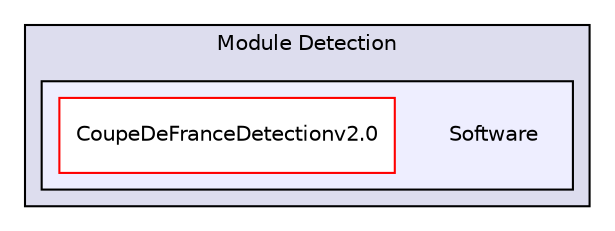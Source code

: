 digraph "/media/nicolas/A600540B0053E13B/Users/nicolas/Documents/Ecole/ISEN/Projet/Coupe de France/Module Detection/Software" {
  compound=true
  node [ fontsize="10", fontname="Helvetica"];
  edge [ labelfontsize="10", labelfontname="Helvetica"];
  subgraph clusterdir_4973f8ba1e2f519b7648af5ade5a240b {
    graph [ bgcolor="#ddddee", pencolor="black", label="Module Detection" fontname="Helvetica", fontsize="10", URL="dir_4973f8ba1e2f519b7648af5ade5a240b.html"]
  subgraph clusterdir_6428482268d06d1081d00a42a6178567 {
    graph [ bgcolor="#eeeeff", pencolor="black", label="" URL="dir_6428482268d06d1081d00a42a6178567.html"];
    dir_6428482268d06d1081d00a42a6178567 [shape=plaintext label="Software"];
    dir_5926def5425b48b63315f05fea0c77c6 [shape=box label="CoupeDeFranceDetectionv2.0" color="red" fillcolor="white" style="filled" URL="dir_5926def5425b48b63315f05fea0c77c6.html"];
  }
  }
}
